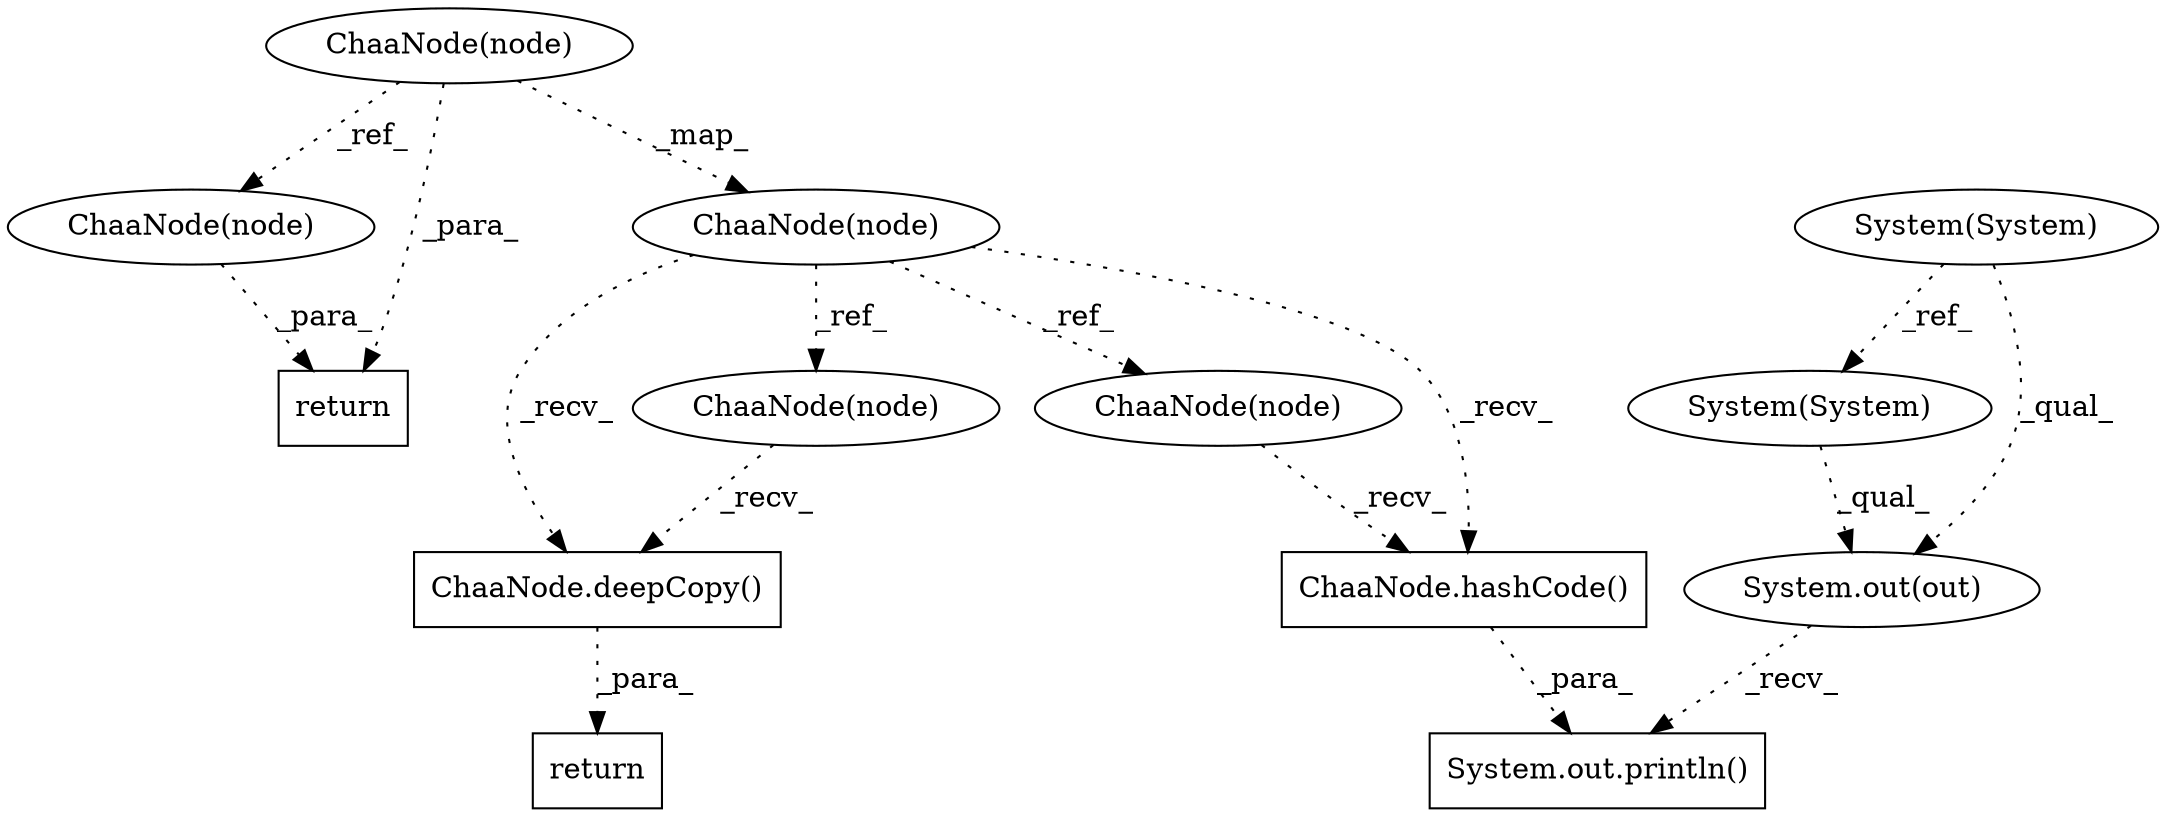 digraph G {
1 [label="ChaaNode(node)" shape=ellipse]
2 [label="ChaaNode(node)" shape=ellipse]
3 [label="System(System)" shape=ellipse]
4 [label="ChaaNode(node)" shape=ellipse]
5 [label="System.out(out)" shape=ellipse]
6 [label="ChaaNode(node)" shape=ellipse]
7 [label="System(System)" shape=ellipse]
8 [label="ChaaNode.deepCopy()" shape=box]
9 [label="ChaaNode(node)" shape=ellipse]
10 [label="return" shape=box]
11 [label="return" shape=box]
12 [label="System.out.println()" shape=box]
13 [label="ChaaNode.hashCode()" shape=box]
2 -> 1 [label="_ref_" style=dotted];
7 -> 3 [label="_ref_" style=dotted];
9 -> 4 [label="_ref_" style=dotted];
3 -> 5 [label="_qual_" style=dotted];
7 -> 5 [label="_qual_" style=dotted];
9 -> 6 [label="_ref_" style=dotted];
4 -> 8 [label="_recv_" style=dotted];
9 -> 8 [label="_recv_" style=dotted];
2 -> 9 [label="_map_" style=dotted];
8 -> 10 [label="_para_" style=dotted];
1 -> 11 [label="_para_" style=dotted];
2 -> 11 [label="_para_" style=dotted];
5 -> 12 [label="_recv_" style=dotted];
13 -> 12 [label="_para_" style=dotted];
6 -> 13 [label="_recv_" style=dotted];
9 -> 13 [label="_recv_" style=dotted];
}